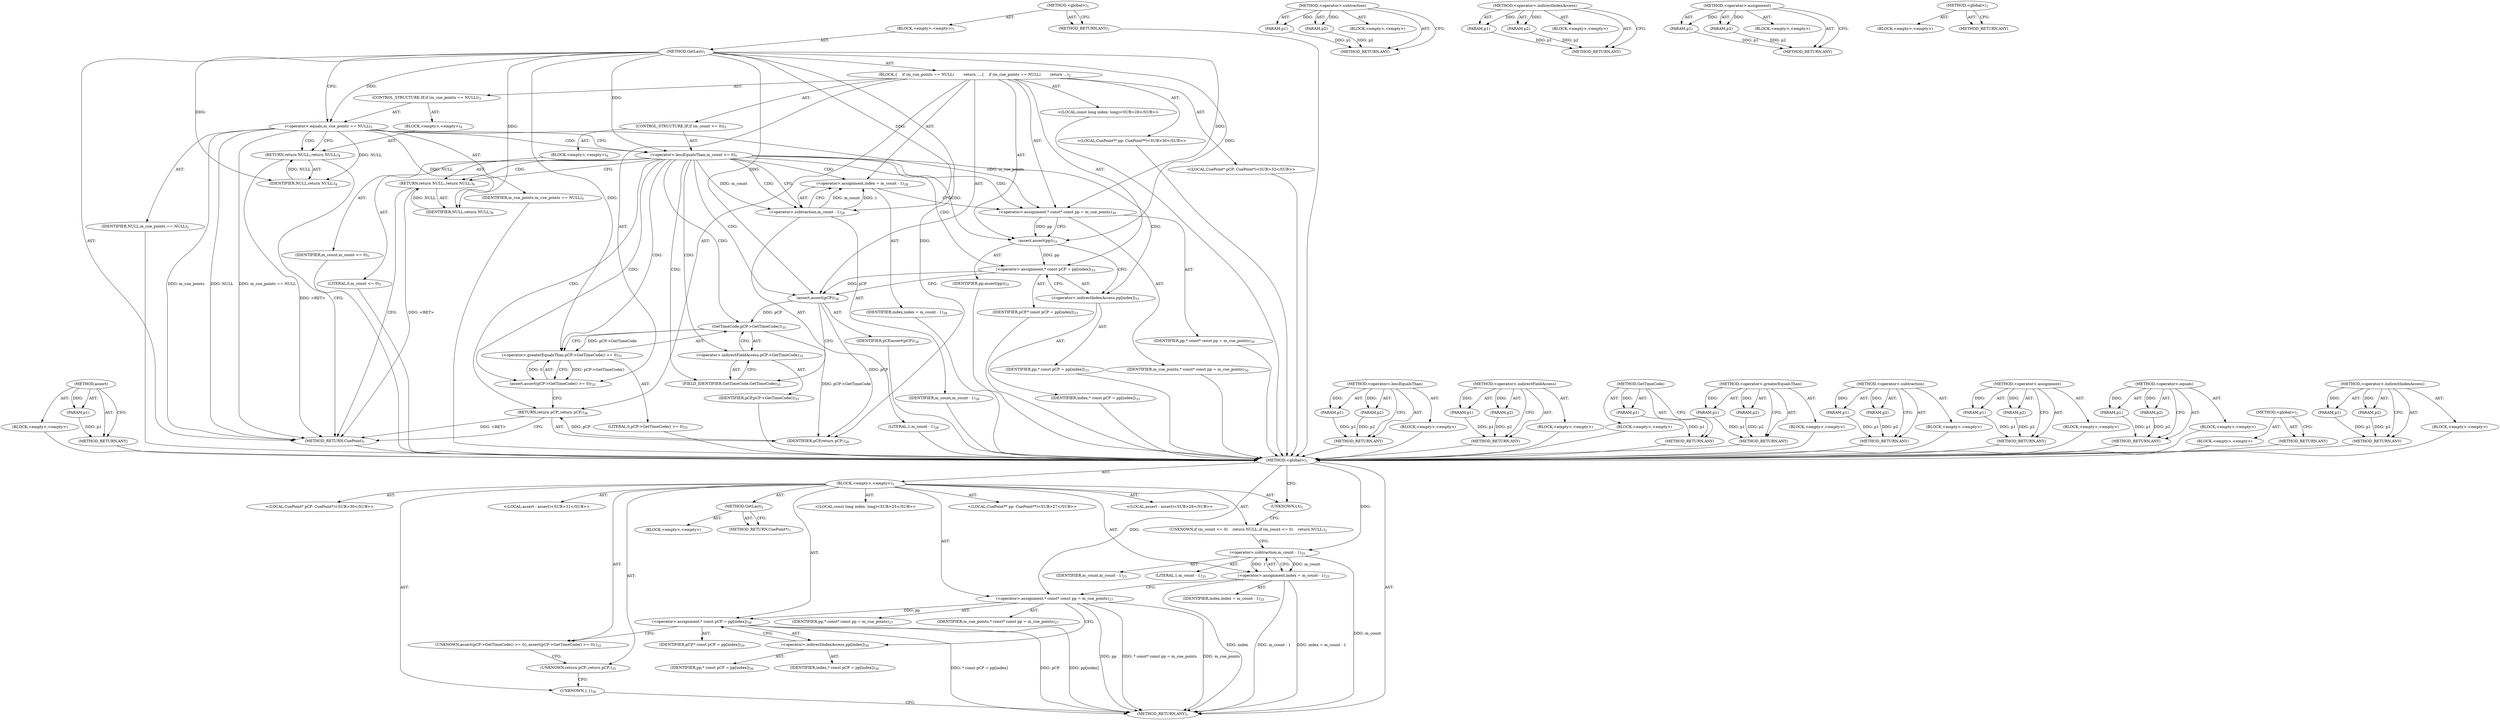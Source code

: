 digraph "&lt;global&gt;" {
vulnerable_98 [label=<(METHOD,assert)>];
vulnerable_99 [label=<(PARAM,p1)>];
vulnerable_100 [label=<(BLOCK,&lt;empty&gt;,&lt;empty&gt;)>];
vulnerable_101 [label=<(METHOD_RETURN,ANY)>];
vulnerable_6 [label=<(METHOD,&lt;global&gt;)<SUB>1</SUB>>];
vulnerable_7 [label=<(BLOCK,&lt;empty&gt;,&lt;empty&gt;)<SUB>1</SUB>>];
vulnerable_8 [label=<(METHOD,GetLast)<SUB>1</SUB>>];
vulnerable_9 [label=<(BLOCK,{
    if (m_cue_points == NULL)
        return ...,{
    if (m_cue_points == NULL)
        return ...)<SUB>2</SUB>>];
vulnerable_10 [label=<(CONTROL_STRUCTURE,IF,if (m_cue_points == NULL))<SUB>3</SUB>>];
vulnerable_11 [label=<(&lt;operator&gt;.equals,m_cue_points == NULL)<SUB>3</SUB>>];
vulnerable_12 [label=<(IDENTIFIER,m_cue_points,m_cue_points == NULL)<SUB>3</SUB>>];
vulnerable_13 [label=<(IDENTIFIER,NULL,m_cue_points == NULL)<SUB>3</SUB>>];
vulnerable_14 [label=<(BLOCK,&lt;empty&gt;,&lt;empty&gt;)<SUB>4</SUB>>];
vulnerable_15 [label=<(RETURN,return NULL;,return NULL;)<SUB>4</SUB>>];
vulnerable_16 [label=<(IDENTIFIER,NULL,return NULL;)<SUB>4</SUB>>];
vulnerable_17 [label=<(CONTROL_STRUCTURE,IF,if (m_count &lt;= 0))<SUB>5</SUB>>];
vulnerable_18 [label=<(&lt;operator&gt;.lessEqualsThan,m_count &lt;= 0)<SUB>5</SUB>>];
vulnerable_19 [label=<(IDENTIFIER,m_count,m_count &lt;= 0)<SUB>5</SUB>>];
vulnerable_20 [label=<(LITERAL,0,m_count &lt;= 0)<SUB>5</SUB>>];
vulnerable_21 [label=<(BLOCK,&lt;empty&gt;,&lt;empty&gt;)<SUB>6</SUB>>];
vulnerable_22 [label=<(RETURN,return NULL;,return NULL;)<SUB>6</SUB>>];
vulnerable_23 [label=<(IDENTIFIER,NULL,return NULL;)<SUB>6</SUB>>];
vulnerable_24 [label="<(LOCAL,const long index: long)<SUB>28</SUB>>"];
vulnerable_25 [label=<(&lt;operator&gt;.assignment,index = m_count - 1)<SUB>28</SUB>>];
vulnerable_26 [label=<(IDENTIFIER,index,index = m_count - 1)<SUB>28</SUB>>];
vulnerable_27 [label=<(&lt;operator&gt;.subtraction,m_count - 1)<SUB>28</SUB>>];
vulnerable_28 [label=<(IDENTIFIER,m_count,m_count - 1)<SUB>28</SUB>>];
vulnerable_29 [label=<(LITERAL,1,m_count - 1)<SUB>28</SUB>>];
vulnerable_30 [label="<(LOCAL,CuePoint** pp: CuePoint**)<SUB>30</SUB>>"];
vulnerable_31 [label=<(&lt;operator&gt;.assignment,* const* const pp = m_cue_points)<SUB>30</SUB>>];
vulnerable_32 [label=<(IDENTIFIER,pp,* const* const pp = m_cue_points)<SUB>30</SUB>>];
vulnerable_33 [label=<(IDENTIFIER,m_cue_points,* const* const pp = m_cue_points)<SUB>30</SUB>>];
vulnerable_34 [label=<(assert,assert(pp))<SUB>31</SUB>>];
vulnerable_35 [label=<(IDENTIFIER,pp,assert(pp))<SUB>31</SUB>>];
vulnerable_36 [label="<(LOCAL,CuePoint* pCP: CuePoint*)<SUB>33</SUB>>"];
vulnerable_37 [label=<(&lt;operator&gt;.assignment,* const pCP = pp[index])<SUB>33</SUB>>];
vulnerable_38 [label=<(IDENTIFIER,pCP,* const pCP = pp[index])<SUB>33</SUB>>];
vulnerable_39 [label=<(&lt;operator&gt;.indirectIndexAccess,pp[index])<SUB>33</SUB>>];
vulnerable_40 [label=<(IDENTIFIER,pp,* const pCP = pp[index])<SUB>33</SUB>>];
vulnerable_41 [label=<(IDENTIFIER,index,* const pCP = pp[index])<SUB>33</SUB>>];
vulnerable_42 [label=<(assert,assert(pCP))<SUB>34</SUB>>];
vulnerable_43 [label=<(IDENTIFIER,pCP,assert(pCP))<SUB>34</SUB>>];
vulnerable_44 [label=<(assert,assert(pCP-&gt;GetTimeCode() &gt;= 0))<SUB>35</SUB>>];
vulnerable_45 [label=<(&lt;operator&gt;.greaterEqualsThan,pCP-&gt;GetTimeCode() &gt;= 0)<SUB>35</SUB>>];
vulnerable_46 [label=<(GetTimeCode,pCP-&gt;GetTimeCode())<SUB>35</SUB>>];
vulnerable_47 [label=<(&lt;operator&gt;.indirectFieldAccess,pCP-&gt;GetTimeCode)<SUB>35</SUB>>];
vulnerable_48 [label=<(IDENTIFIER,pCP,pCP-&gt;GetTimeCode())<SUB>35</SUB>>];
vulnerable_49 [label=<(FIELD_IDENTIFIER,GetTimeCode,GetTimeCode)<SUB>35</SUB>>];
vulnerable_50 [label=<(LITERAL,0,pCP-&gt;GetTimeCode() &gt;= 0)<SUB>35</SUB>>];
vulnerable_51 [label=<(RETURN,return pCP;,return pCP;)<SUB>38</SUB>>];
vulnerable_52 [label=<(IDENTIFIER,pCP,return pCP;)<SUB>38</SUB>>];
vulnerable_53 [label=<(METHOD_RETURN,CuePoint)<SUB>1</SUB>>];
vulnerable_55 [label=<(METHOD_RETURN,ANY)<SUB>1</SUB>>];
vulnerable_83 [label=<(METHOD,&lt;operator&gt;.lessEqualsThan)>];
vulnerable_84 [label=<(PARAM,p1)>];
vulnerable_85 [label=<(PARAM,p2)>];
vulnerable_86 [label=<(BLOCK,&lt;empty&gt;,&lt;empty&gt;)>];
vulnerable_87 [label=<(METHOD_RETURN,ANY)>];
vulnerable_116 [label=<(METHOD,&lt;operator&gt;.indirectFieldAccess)>];
vulnerable_117 [label=<(PARAM,p1)>];
vulnerable_118 [label=<(PARAM,p2)>];
vulnerable_119 [label=<(BLOCK,&lt;empty&gt;,&lt;empty&gt;)>];
vulnerable_120 [label=<(METHOD_RETURN,ANY)>];
vulnerable_112 [label=<(METHOD,GetTimeCode)>];
vulnerable_113 [label=<(PARAM,p1)>];
vulnerable_114 [label=<(BLOCK,&lt;empty&gt;,&lt;empty&gt;)>];
vulnerable_115 [label=<(METHOD_RETURN,ANY)>];
vulnerable_107 [label=<(METHOD,&lt;operator&gt;.greaterEqualsThan)>];
vulnerable_108 [label=<(PARAM,p1)>];
vulnerable_109 [label=<(PARAM,p2)>];
vulnerable_110 [label=<(BLOCK,&lt;empty&gt;,&lt;empty&gt;)>];
vulnerable_111 [label=<(METHOD_RETURN,ANY)>];
vulnerable_93 [label=<(METHOD,&lt;operator&gt;.subtraction)>];
vulnerable_94 [label=<(PARAM,p1)>];
vulnerable_95 [label=<(PARAM,p2)>];
vulnerable_96 [label=<(BLOCK,&lt;empty&gt;,&lt;empty&gt;)>];
vulnerable_97 [label=<(METHOD_RETURN,ANY)>];
vulnerable_88 [label=<(METHOD,&lt;operator&gt;.assignment)>];
vulnerable_89 [label=<(PARAM,p1)>];
vulnerable_90 [label=<(PARAM,p2)>];
vulnerable_91 [label=<(BLOCK,&lt;empty&gt;,&lt;empty&gt;)>];
vulnerable_92 [label=<(METHOD_RETURN,ANY)>];
vulnerable_78 [label=<(METHOD,&lt;operator&gt;.equals)>];
vulnerable_79 [label=<(PARAM,p1)>];
vulnerable_80 [label=<(PARAM,p2)>];
vulnerable_81 [label=<(BLOCK,&lt;empty&gt;,&lt;empty&gt;)>];
vulnerable_82 [label=<(METHOD_RETURN,ANY)>];
vulnerable_72 [label=<(METHOD,&lt;global&gt;)<SUB>1</SUB>>];
vulnerable_73 [label=<(BLOCK,&lt;empty&gt;,&lt;empty&gt;)>];
vulnerable_74 [label=<(METHOD_RETURN,ANY)>];
vulnerable_102 [label=<(METHOD,&lt;operator&gt;.indirectIndexAccess)>];
vulnerable_103 [label=<(PARAM,p1)>];
vulnerable_104 [label=<(PARAM,p2)>];
vulnerable_105 [label=<(BLOCK,&lt;empty&gt;,&lt;empty&gt;)>];
vulnerable_106 [label=<(METHOD_RETURN,ANY)>];
fixed_6 [label=<(METHOD,&lt;global&gt;)<SUB>1</SUB>>];
fixed_7 [label=<(BLOCK,&lt;empty&gt;,&lt;empty&gt;)<SUB>1</SUB>>];
fixed_8 [label=<(METHOD,GetLast)<SUB>1</SUB>>];
fixed_9 [label=<(BLOCK,&lt;empty&gt;,&lt;empty&gt;)>];
fixed_10 [label=<(METHOD_RETURN,CuePoint*)<SUB>1</SUB>>];
fixed_12 [label=<(UNKNOWN,t,t)<SUB>1</SUB>>];
fixed_13 [label=<(UNKNOWN,if (m_count &lt;= 0)
    return NULL;,if (m_count &lt;= 0)
    return NULL;)<SUB>2</SUB>>];
fixed_14 [label="<(LOCAL,const long index: long)<SUB>25</SUB>>"];
fixed_15 [label=<(&lt;operator&gt;.assignment,index = m_count - 1)<SUB>25</SUB>>];
fixed_16 [label=<(IDENTIFIER,index,index = m_count - 1)<SUB>25</SUB>>];
fixed_17 [label=<(&lt;operator&gt;.subtraction,m_count - 1)<SUB>25</SUB>>];
fixed_18 [label=<(IDENTIFIER,m_count,m_count - 1)<SUB>25</SUB>>];
fixed_19 [label=<(LITERAL,1,m_count - 1)<SUB>25</SUB>>];
fixed_20 [label="<(LOCAL,CuePoint** pp: CuePoint**)<SUB>27</SUB>>"];
fixed_21 [label=<(&lt;operator&gt;.assignment,* const* const pp = m_cue_points)<SUB>27</SUB>>];
fixed_22 [label=<(IDENTIFIER,pp,* const* const pp = m_cue_points)<SUB>27</SUB>>];
fixed_23 [label=<(IDENTIFIER,m_cue_points,* const* const pp = m_cue_points)<SUB>27</SUB>>];
fixed_24 [label="<(LOCAL,assert : assert)<SUB>28</SUB>>"];
fixed_25 [label="<(LOCAL,CuePoint* pCP: CuePoint*)<SUB>30</SUB>>"];
fixed_26 [label=<(&lt;operator&gt;.assignment,* const pCP = pp[index])<SUB>30</SUB>>];
fixed_27 [label=<(IDENTIFIER,pCP,* const pCP = pp[index])<SUB>30</SUB>>];
fixed_28 [label=<(&lt;operator&gt;.indirectIndexAccess,pp[index])<SUB>30</SUB>>];
fixed_29 [label=<(IDENTIFIER,pp,* const pCP = pp[index])<SUB>30</SUB>>];
fixed_30 [label=<(IDENTIFIER,index,* const pCP = pp[index])<SUB>30</SUB>>];
fixed_31 [label="<(LOCAL,assert : assert)<SUB>31</SUB>>"];
fixed_32 [label=<(UNKNOWN,assert(pCP-&gt;GetTimeCode() &gt;= 0);,assert(pCP-&gt;GetTimeCode() &gt;= 0);)<SUB>32</SUB>>];
fixed_33 [label=<(UNKNOWN,return pCP;,return pCP;)<SUB>35</SUB>>];
fixed_34 [label=<(UNKNOWN,},})<SUB>36</SUB>>];
fixed_35 [label=<(METHOD_RETURN,ANY)<SUB>1</SUB>>];
fixed_61 [label=<(METHOD,&lt;operator&gt;.subtraction)>];
fixed_62 [label=<(PARAM,p1)>];
fixed_63 [label=<(PARAM,p2)>];
fixed_64 [label=<(BLOCK,&lt;empty&gt;,&lt;empty&gt;)>];
fixed_65 [label=<(METHOD_RETURN,ANY)>];
fixed_66 [label=<(METHOD,&lt;operator&gt;.indirectIndexAccess)>];
fixed_67 [label=<(PARAM,p1)>];
fixed_68 [label=<(PARAM,p2)>];
fixed_69 [label=<(BLOCK,&lt;empty&gt;,&lt;empty&gt;)>];
fixed_70 [label=<(METHOD_RETURN,ANY)>];
fixed_56 [label=<(METHOD,&lt;operator&gt;.assignment)>];
fixed_57 [label=<(PARAM,p1)>];
fixed_58 [label=<(PARAM,p2)>];
fixed_59 [label=<(BLOCK,&lt;empty&gt;,&lt;empty&gt;)>];
fixed_60 [label=<(METHOD_RETURN,ANY)>];
fixed_50 [label=<(METHOD,&lt;global&gt;)<SUB>1</SUB>>];
fixed_51 [label=<(BLOCK,&lt;empty&gt;,&lt;empty&gt;)>];
fixed_52 [label=<(METHOD_RETURN,ANY)>];
vulnerable_98 -> vulnerable_99  [key=0, label="AST: "];
vulnerable_98 -> vulnerable_99  [key=1, label="DDG: "];
vulnerable_98 -> vulnerable_100  [key=0, label="AST: "];
vulnerable_98 -> vulnerable_101  [key=0, label="AST: "];
vulnerable_98 -> vulnerable_101  [key=1, label="CFG: "];
vulnerable_99 -> vulnerable_101  [key=0, label="DDG: p1"];
vulnerable_100 -> fixed_6  [key=0];
vulnerable_101 -> fixed_6  [key=0];
vulnerable_6 -> vulnerable_7  [key=0, label="AST: "];
vulnerable_6 -> vulnerable_55  [key=0, label="AST: "];
vulnerable_6 -> vulnerable_55  [key=1, label="CFG: "];
vulnerable_7 -> vulnerable_8  [key=0, label="AST: "];
vulnerable_8 -> vulnerable_9  [key=0, label="AST: "];
vulnerable_8 -> vulnerable_53  [key=0, label="AST: "];
vulnerable_8 -> vulnerable_11  [key=0, label="CFG: "];
vulnerable_8 -> vulnerable_11  [key=1, label="DDG: "];
vulnerable_8 -> vulnerable_31  [key=0, label="DDG: "];
vulnerable_8 -> vulnerable_34  [key=0, label="DDG: "];
vulnerable_8 -> vulnerable_42  [key=0, label="DDG: "];
vulnerable_8 -> vulnerable_52  [key=0, label="DDG: "];
vulnerable_8 -> vulnerable_18  [key=0, label="DDG: "];
vulnerable_8 -> vulnerable_27  [key=0, label="DDG: "];
vulnerable_8 -> vulnerable_45  [key=0, label="DDG: "];
vulnerable_8 -> vulnerable_16  [key=0, label="DDG: "];
vulnerable_8 -> vulnerable_23  [key=0, label="DDG: "];
vulnerable_9 -> vulnerable_10  [key=0, label="AST: "];
vulnerable_9 -> vulnerable_17  [key=0, label="AST: "];
vulnerable_9 -> vulnerable_24  [key=0, label="AST: "];
vulnerable_9 -> vulnerable_25  [key=0, label="AST: "];
vulnerable_9 -> vulnerable_30  [key=0, label="AST: "];
vulnerable_9 -> vulnerable_31  [key=0, label="AST: "];
vulnerable_9 -> vulnerable_34  [key=0, label="AST: "];
vulnerable_9 -> vulnerable_36  [key=0, label="AST: "];
vulnerable_9 -> vulnerable_37  [key=0, label="AST: "];
vulnerable_9 -> vulnerable_42  [key=0, label="AST: "];
vulnerable_9 -> vulnerable_44  [key=0, label="AST: "];
vulnerable_9 -> vulnerable_51  [key=0, label="AST: "];
vulnerable_10 -> vulnerable_11  [key=0, label="AST: "];
vulnerable_10 -> vulnerable_14  [key=0, label="AST: "];
vulnerable_11 -> vulnerable_12  [key=0, label="AST: "];
vulnerable_11 -> vulnerable_13  [key=0, label="AST: "];
vulnerable_11 -> vulnerable_15  [key=0, label="CFG: "];
vulnerable_11 -> vulnerable_15  [key=1, label="CDG: "];
vulnerable_11 -> vulnerable_18  [key=0, label="CFG: "];
vulnerable_11 -> vulnerable_18  [key=1, label="CDG: "];
vulnerable_11 -> vulnerable_53  [key=0, label="DDG: m_cue_points"];
vulnerable_11 -> vulnerable_53  [key=1, label="DDG: NULL"];
vulnerable_11 -> vulnerable_53  [key=2, label="DDG: m_cue_points == NULL"];
vulnerable_11 -> vulnerable_31  [key=0, label="DDG: m_cue_points"];
vulnerable_11 -> vulnerable_16  [key=0, label="DDG: NULL"];
vulnerable_11 -> vulnerable_23  [key=0, label="DDG: NULL"];
vulnerable_12 -> fixed_6  [key=0];
vulnerable_13 -> fixed_6  [key=0];
vulnerable_14 -> vulnerable_15  [key=0, label="AST: "];
vulnerable_15 -> vulnerable_16  [key=0, label="AST: "];
vulnerable_15 -> vulnerable_53  [key=0, label="CFG: "];
vulnerable_15 -> vulnerable_53  [key=1, label="DDG: &lt;RET&gt;"];
vulnerable_16 -> vulnerable_15  [key=0, label="DDG: NULL"];
vulnerable_17 -> vulnerable_18  [key=0, label="AST: "];
vulnerable_17 -> vulnerable_21  [key=0, label="AST: "];
vulnerable_18 -> vulnerable_19  [key=0, label="AST: "];
vulnerable_18 -> vulnerable_20  [key=0, label="AST: "];
vulnerable_18 -> vulnerable_22  [key=0, label="CFG: "];
vulnerable_18 -> vulnerable_22  [key=1, label="CDG: "];
vulnerable_18 -> vulnerable_27  [key=0, label="CFG: "];
vulnerable_18 -> vulnerable_27  [key=1, label="DDG: m_count"];
vulnerable_18 -> vulnerable_27  [key=2, label="CDG: "];
vulnerable_18 -> vulnerable_47  [key=0, label="CDG: "];
vulnerable_18 -> vulnerable_34  [key=0, label="CDG: "];
vulnerable_18 -> vulnerable_49  [key=0, label="CDG: "];
vulnerable_18 -> vulnerable_42  [key=0, label="CDG: "];
vulnerable_18 -> vulnerable_51  [key=0, label="CDG: "];
vulnerable_18 -> vulnerable_37  [key=0, label="CDG: "];
vulnerable_18 -> vulnerable_46  [key=0, label="CDG: "];
vulnerable_18 -> vulnerable_25  [key=0, label="CDG: "];
vulnerable_18 -> vulnerable_45  [key=0, label="CDG: "];
vulnerable_18 -> vulnerable_44  [key=0, label="CDG: "];
vulnerable_18 -> vulnerable_39  [key=0, label="CDG: "];
vulnerable_18 -> vulnerable_31  [key=0, label="CDG: "];
vulnerable_19 -> fixed_6  [key=0];
vulnerable_20 -> fixed_6  [key=0];
vulnerable_21 -> vulnerable_22  [key=0, label="AST: "];
vulnerable_22 -> vulnerable_23  [key=0, label="AST: "];
vulnerable_22 -> vulnerable_53  [key=0, label="CFG: "];
vulnerable_22 -> vulnerable_53  [key=1, label="DDG: &lt;RET&gt;"];
vulnerable_23 -> vulnerable_22  [key=0, label="DDG: NULL"];
vulnerable_24 -> fixed_6  [key=0];
vulnerable_25 -> vulnerable_26  [key=0, label="AST: "];
vulnerable_25 -> vulnerable_27  [key=0, label="AST: "];
vulnerable_25 -> vulnerable_31  [key=0, label="CFG: "];
vulnerable_26 -> fixed_6  [key=0];
vulnerable_27 -> vulnerable_28  [key=0, label="AST: "];
vulnerable_27 -> vulnerable_29  [key=0, label="AST: "];
vulnerable_27 -> vulnerable_25  [key=0, label="CFG: "];
vulnerable_27 -> vulnerable_25  [key=1, label="DDG: m_count"];
vulnerable_27 -> vulnerable_25  [key=2, label="DDG: 1"];
vulnerable_28 -> fixed_6  [key=0];
vulnerable_29 -> fixed_6  [key=0];
vulnerable_30 -> fixed_6  [key=0];
vulnerable_31 -> vulnerable_32  [key=0, label="AST: "];
vulnerable_31 -> vulnerable_33  [key=0, label="AST: "];
vulnerable_31 -> vulnerable_34  [key=0, label="CFG: "];
vulnerable_31 -> vulnerable_34  [key=1, label="DDG: pp"];
vulnerable_32 -> fixed_6  [key=0];
vulnerable_33 -> fixed_6  [key=0];
vulnerable_34 -> vulnerable_35  [key=0, label="AST: "];
vulnerable_34 -> vulnerable_39  [key=0, label="CFG: "];
vulnerable_34 -> vulnerable_37  [key=0, label="DDG: pp"];
vulnerable_35 -> fixed_6  [key=0];
vulnerable_36 -> fixed_6  [key=0];
vulnerable_37 -> vulnerable_38  [key=0, label="AST: "];
vulnerable_37 -> vulnerable_39  [key=0, label="AST: "];
vulnerable_37 -> vulnerable_42  [key=0, label="CFG: "];
vulnerable_37 -> vulnerable_42  [key=1, label="DDG: pCP"];
vulnerable_38 -> fixed_6  [key=0];
vulnerable_39 -> vulnerable_40  [key=0, label="AST: "];
vulnerable_39 -> vulnerable_41  [key=0, label="AST: "];
vulnerable_39 -> vulnerable_37  [key=0, label="CFG: "];
vulnerable_40 -> fixed_6  [key=0];
vulnerable_41 -> fixed_6  [key=0];
vulnerable_42 -> vulnerable_43  [key=0, label="AST: "];
vulnerable_42 -> vulnerable_49  [key=0, label="CFG: "];
vulnerable_42 -> vulnerable_52  [key=0, label="DDG: pCP"];
vulnerable_42 -> vulnerable_46  [key=0, label="DDG: pCP"];
vulnerable_43 -> fixed_6  [key=0];
vulnerable_44 -> vulnerable_45  [key=0, label="AST: "];
vulnerable_44 -> vulnerable_51  [key=0, label="CFG: "];
vulnerable_45 -> vulnerable_46  [key=0, label="AST: "];
vulnerable_45 -> vulnerable_50  [key=0, label="AST: "];
vulnerable_45 -> vulnerable_44  [key=0, label="CFG: "];
vulnerable_45 -> vulnerable_44  [key=1, label="DDG: pCP-&gt;GetTimeCode()"];
vulnerable_45 -> vulnerable_44  [key=2, label="DDG: 0"];
vulnerable_46 -> vulnerable_47  [key=0, label="AST: "];
vulnerable_46 -> vulnerable_45  [key=0, label="CFG: "];
vulnerable_46 -> vulnerable_45  [key=1, label="DDG: pCP-&gt;GetTimeCode"];
vulnerable_46 -> vulnerable_52  [key=0, label="DDG: pCP-&gt;GetTimeCode"];
vulnerable_47 -> vulnerable_48  [key=0, label="AST: "];
vulnerable_47 -> vulnerable_49  [key=0, label="AST: "];
vulnerable_47 -> vulnerable_46  [key=0, label="CFG: "];
vulnerable_48 -> fixed_6  [key=0];
vulnerable_49 -> vulnerable_47  [key=0, label="CFG: "];
vulnerable_50 -> fixed_6  [key=0];
vulnerable_51 -> vulnerable_52  [key=0, label="AST: "];
vulnerable_51 -> vulnerable_53  [key=0, label="CFG: "];
vulnerable_51 -> vulnerable_53  [key=1, label="DDG: &lt;RET&gt;"];
vulnerable_52 -> vulnerable_51  [key=0, label="DDG: pCP"];
vulnerable_53 -> fixed_6  [key=0];
vulnerable_55 -> fixed_6  [key=0];
vulnerable_83 -> vulnerable_84  [key=0, label="AST: "];
vulnerable_83 -> vulnerable_84  [key=1, label="DDG: "];
vulnerable_83 -> vulnerable_86  [key=0, label="AST: "];
vulnerable_83 -> vulnerable_85  [key=0, label="AST: "];
vulnerable_83 -> vulnerable_85  [key=1, label="DDG: "];
vulnerable_83 -> vulnerable_87  [key=0, label="AST: "];
vulnerable_83 -> vulnerable_87  [key=1, label="CFG: "];
vulnerable_84 -> vulnerable_87  [key=0, label="DDG: p1"];
vulnerable_85 -> vulnerable_87  [key=0, label="DDG: p2"];
vulnerable_86 -> fixed_6  [key=0];
vulnerable_87 -> fixed_6  [key=0];
vulnerable_116 -> vulnerable_117  [key=0, label="AST: "];
vulnerable_116 -> vulnerable_117  [key=1, label="DDG: "];
vulnerable_116 -> vulnerable_119  [key=0, label="AST: "];
vulnerable_116 -> vulnerable_118  [key=0, label="AST: "];
vulnerable_116 -> vulnerable_118  [key=1, label="DDG: "];
vulnerable_116 -> vulnerable_120  [key=0, label="AST: "];
vulnerable_116 -> vulnerable_120  [key=1, label="CFG: "];
vulnerable_117 -> vulnerable_120  [key=0, label="DDG: p1"];
vulnerable_118 -> vulnerable_120  [key=0, label="DDG: p2"];
vulnerable_119 -> fixed_6  [key=0];
vulnerable_120 -> fixed_6  [key=0];
vulnerable_112 -> vulnerable_113  [key=0, label="AST: "];
vulnerable_112 -> vulnerable_113  [key=1, label="DDG: "];
vulnerable_112 -> vulnerable_114  [key=0, label="AST: "];
vulnerable_112 -> vulnerable_115  [key=0, label="AST: "];
vulnerable_112 -> vulnerable_115  [key=1, label="CFG: "];
vulnerable_113 -> vulnerable_115  [key=0, label="DDG: p1"];
vulnerable_114 -> fixed_6  [key=0];
vulnerable_115 -> fixed_6  [key=0];
vulnerable_107 -> vulnerable_108  [key=0, label="AST: "];
vulnerable_107 -> vulnerable_108  [key=1, label="DDG: "];
vulnerable_107 -> vulnerable_110  [key=0, label="AST: "];
vulnerable_107 -> vulnerable_109  [key=0, label="AST: "];
vulnerable_107 -> vulnerable_109  [key=1, label="DDG: "];
vulnerable_107 -> vulnerable_111  [key=0, label="AST: "];
vulnerable_107 -> vulnerable_111  [key=1, label="CFG: "];
vulnerable_108 -> vulnerable_111  [key=0, label="DDG: p1"];
vulnerable_109 -> vulnerable_111  [key=0, label="DDG: p2"];
vulnerable_110 -> fixed_6  [key=0];
vulnerable_111 -> fixed_6  [key=0];
vulnerable_93 -> vulnerable_94  [key=0, label="AST: "];
vulnerable_93 -> vulnerable_94  [key=1, label="DDG: "];
vulnerable_93 -> vulnerable_96  [key=0, label="AST: "];
vulnerable_93 -> vulnerable_95  [key=0, label="AST: "];
vulnerable_93 -> vulnerable_95  [key=1, label="DDG: "];
vulnerable_93 -> vulnerable_97  [key=0, label="AST: "];
vulnerable_93 -> vulnerable_97  [key=1, label="CFG: "];
vulnerable_94 -> vulnerable_97  [key=0, label="DDG: p1"];
vulnerable_95 -> vulnerable_97  [key=0, label="DDG: p2"];
vulnerable_96 -> fixed_6  [key=0];
vulnerable_97 -> fixed_6  [key=0];
vulnerable_88 -> vulnerable_89  [key=0, label="AST: "];
vulnerable_88 -> vulnerable_89  [key=1, label="DDG: "];
vulnerable_88 -> vulnerable_91  [key=0, label="AST: "];
vulnerable_88 -> vulnerable_90  [key=0, label="AST: "];
vulnerable_88 -> vulnerable_90  [key=1, label="DDG: "];
vulnerable_88 -> vulnerable_92  [key=0, label="AST: "];
vulnerable_88 -> vulnerable_92  [key=1, label="CFG: "];
vulnerable_89 -> vulnerable_92  [key=0, label="DDG: p1"];
vulnerable_90 -> vulnerable_92  [key=0, label="DDG: p2"];
vulnerable_91 -> fixed_6  [key=0];
vulnerable_92 -> fixed_6  [key=0];
vulnerable_78 -> vulnerable_79  [key=0, label="AST: "];
vulnerable_78 -> vulnerable_79  [key=1, label="DDG: "];
vulnerable_78 -> vulnerable_81  [key=0, label="AST: "];
vulnerable_78 -> vulnerable_80  [key=0, label="AST: "];
vulnerable_78 -> vulnerable_80  [key=1, label="DDG: "];
vulnerable_78 -> vulnerable_82  [key=0, label="AST: "];
vulnerable_78 -> vulnerable_82  [key=1, label="CFG: "];
vulnerable_79 -> vulnerable_82  [key=0, label="DDG: p1"];
vulnerable_80 -> vulnerable_82  [key=0, label="DDG: p2"];
vulnerable_81 -> fixed_6  [key=0];
vulnerable_82 -> fixed_6  [key=0];
vulnerable_72 -> vulnerable_73  [key=0, label="AST: "];
vulnerable_72 -> vulnerable_74  [key=0, label="AST: "];
vulnerable_72 -> vulnerable_74  [key=1, label="CFG: "];
vulnerable_73 -> fixed_6  [key=0];
vulnerable_74 -> fixed_6  [key=0];
vulnerable_102 -> vulnerable_103  [key=0, label="AST: "];
vulnerable_102 -> vulnerable_103  [key=1, label="DDG: "];
vulnerable_102 -> vulnerable_105  [key=0, label="AST: "];
vulnerable_102 -> vulnerable_104  [key=0, label="AST: "];
vulnerable_102 -> vulnerable_104  [key=1, label="DDG: "];
vulnerable_102 -> vulnerable_106  [key=0, label="AST: "];
vulnerable_102 -> vulnerable_106  [key=1, label="CFG: "];
vulnerable_103 -> vulnerable_106  [key=0, label="DDG: p1"];
vulnerable_104 -> vulnerable_106  [key=0, label="DDG: p2"];
vulnerable_105 -> fixed_6  [key=0];
vulnerable_106 -> fixed_6  [key=0];
fixed_6 -> fixed_7  [key=0, label="AST: "];
fixed_6 -> fixed_35  [key=0, label="AST: "];
fixed_6 -> fixed_12  [key=0, label="CFG: "];
fixed_6 -> fixed_21  [key=0, label="DDG: "];
fixed_6 -> fixed_17  [key=0, label="DDG: "];
fixed_7 -> fixed_8  [key=0, label="AST: "];
fixed_7 -> fixed_12  [key=0, label="AST: "];
fixed_7 -> fixed_13  [key=0, label="AST: "];
fixed_7 -> fixed_14  [key=0, label="AST: "];
fixed_7 -> fixed_15  [key=0, label="AST: "];
fixed_7 -> fixed_20  [key=0, label="AST: "];
fixed_7 -> fixed_21  [key=0, label="AST: "];
fixed_7 -> fixed_24  [key=0, label="AST: "];
fixed_7 -> fixed_25  [key=0, label="AST: "];
fixed_7 -> fixed_26  [key=0, label="AST: "];
fixed_7 -> fixed_31  [key=0, label="AST: "];
fixed_7 -> fixed_32  [key=0, label="AST: "];
fixed_7 -> fixed_33  [key=0, label="AST: "];
fixed_7 -> fixed_34  [key=0, label="AST: "];
fixed_8 -> fixed_9  [key=0, label="AST: "];
fixed_8 -> fixed_10  [key=0, label="AST: "];
fixed_8 -> fixed_10  [key=1, label="CFG: "];
fixed_12 -> fixed_13  [key=0, label="CFG: "];
fixed_13 -> fixed_17  [key=0, label="CFG: "];
fixed_15 -> fixed_16  [key=0, label="AST: "];
fixed_15 -> fixed_17  [key=0, label="AST: "];
fixed_15 -> fixed_21  [key=0, label="CFG: "];
fixed_15 -> fixed_35  [key=0, label="DDG: index"];
fixed_15 -> fixed_35  [key=1, label="DDG: m_count - 1"];
fixed_15 -> fixed_35  [key=2, label="DDG: index = m_count - 1"];
fixed_17 -> fixed_18  [key=0, label="AST: "];
fixed_17 -> fixed_19  [key=0, label="AST: "];
fixed_17 -> fixed_15  [key=0, label="CFG: "];
fixed_17 -> fixed_15  [key=1, label="DDG: m_count"];
fixed_17 -> fixed_15  [key=2, label="DDG: 1"];
fixed_17 -> fixed_35  [key=0, label="DDG: m_count"];
fixed_21 -> fixed_22  [key=0, label="AST: "];
fixed_21 -> fixed_23  [key=0, label="AST: "];
fixed_21 -> fixed_28  [key=0, label="CFG: "];
fixed_21 -> fixed_35  [key=0, label="DDG: pp"];
fixed_21 -> fixed_35  [key=1, label="DDG: * const* const pp = m_cue_points"];
fixed_21 -> fixed_35  [key=2, label="DDG: m_cue_points"];
fixed_21 -> fixed_26  [key=0, label="DDG: pp"];
fixed_26 -> fixed_27  [key=0, label="AST: "];
fixed_26 -> fixed_28  [key=0, label="AST: "];
fixed_26 -> fixed_32  [key=0, label="CFG: "];
fixed_26 -> fixed_35  [key=0, label="DDG: pCP"];
fixed_26 -> fixed_35  [key=1, label="DDG: pp[index]"];
fixed_26 -> fixed_35  [key=2, label="DDG: * const pCP = pp[index]"];
fixed_28 -> fixed_29  [key=0, label="AST: "];
fixed_28 -> fixed_30  [key=0, label="AST: "];
fixed_28 -> fixed_26  [key=0, label="CFG: "];
fixed_32 -> fixed_33  [key=0, label="CFG: "];
fixed_33 -> fixed_34  [key=0, label="CFG: "];
fixed_34 -> fixed_35  [key=0, label="CFG: "];
fixed_61 -> fixed_62  [key=0, label="AST: "];
fixed_61 -> fixed_62  [key=1, label="DDG: "];
fixed_61 -> fixed_64  [key=0, label="AST: "];
fixed_61 -> fixed_63  [key=0, label="AST: "];
fixed_61 -> fixed_63  [key=1, label="DDG: "];
fixed_61 -> fixed_65  [key=0, label="AST: "];
fixed_61 -> fixed_65  [key=1, label="CFG: "];
fixed_62 -> fixed_65  [key=0, label="DDG: p1"];
fixed_63 -> fixed_65  [key=0, label="DDG: p2"];
fixed_66 -> fixed_67  [key=0, label="AST: "];
fixed_66 -> fixed_67  [key=1, label="DDG: "];
fixed_66 -> fixed_69  [key=0, label="AST: "];
fixed_66 -> fixed_68  [key=0, label="AST: "];
fixed_66 -> fixed_68  [key=1, label="DDG: "];
fixed_66 -> fixed_70  [key=0, label="AST: "];
fixed_66 -> fixed_70  [key=1, label="CFG: "];
fixed_67 -> fixed_70  [key=0, label="DDG: p1"];
fixed_68 -> fixed_70  [key=0, label="DDG: p2"];
fixed_56 -> fixed_57  [key=0, label="AST: "];
fixed_56 -> fixed_57  [key=1, label="DDG: "];
fixed_56 -> fixed_59  [key=0, label="AST: "];
fixed_56 -> fixed_58  [key=0, label="AST: "];
fixed_56 -> fixed_58  [key=1, label="DDG: "];
fixed_56 -> fixed_60  [key=0, label="AST: "];
fixed_56 -> fixed_60  [key=1, label="CFG: "];
fixed_57 -> fixed_60  [key=0, label="DDG: p1"];
fixed_58 -> fixed_60  [key=0, label="DDG: p2"];
fixed_50 -> fixed_51  [key=0, label="AST: "];
fixed_50 -> fixed_52  [key=0, label="AST: "];
fixed_50 -> fixed_52  [key=1, label="CFG: "];
}
